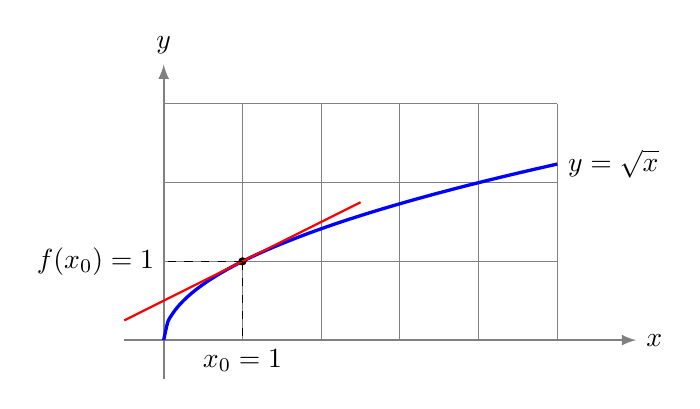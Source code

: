 \begin{tikzpicture} 

	\draw[->,>=latex, gray, thick] (-0.5,0) -- (6,0) node[black,right]{$x$};
	\draw[->,>=latex, gray, thick] (0,-0.5) -- (0,3.5)  node[black,above]{$y$};

	\draw[gray,thin] (0,0) grid (5,3);
%	\draw[domain=-0.25:2.5,black,thick,smooth] plot (\x,{0.6+0.4*\x+0.6*cos(4*\x r)});

    \draw[domain=0:5, blue,very thick,smooth,samples=100] plot (\x,{sqrt(\x)}) node[right,black]{$y=\sqrt{x}$};


   \def \x{1}
    \coordinate (A) at ({\x},{sqrt(\x)});
    \fill (A) circle (1.5pt); % node[above] {$M_0$};

    \draw[red,thick] (A)--+(1.5,{1.5*0.5*(1/sqrt(\x)}) ;
    \draw[red,thick] (A)--+(-1.5,{-1.5*0.5*(1/sqrt(\x)}) ;

  \draw[dashed] (A)--(1,0) node[below]{$x_0=1$};
  \draw[dashed] (A)--(0,1) node[left]{$f(x_0)=1$};  

%\foreach \i in {4,3,...,1}
%{
%  \def\xx{\x + 1.5-0.3*\i};
%    \coordinate (M) at ({\xx},{2-(\xx-1)^2)});
%    \fill (M) circle (1.5pt);
%    \draw (A)--(M)--+($\i*(M)-\i*(A)$)--(A)--+($\i*(A)-\i*(M)$);
%    \coordinate (P) at ({\xx},0);
%};
%  \draw[dashed] (M)--(P) node[below]{$x$};
%  \node[above right] at (M) {$M$};

\end{tikzpicture}
